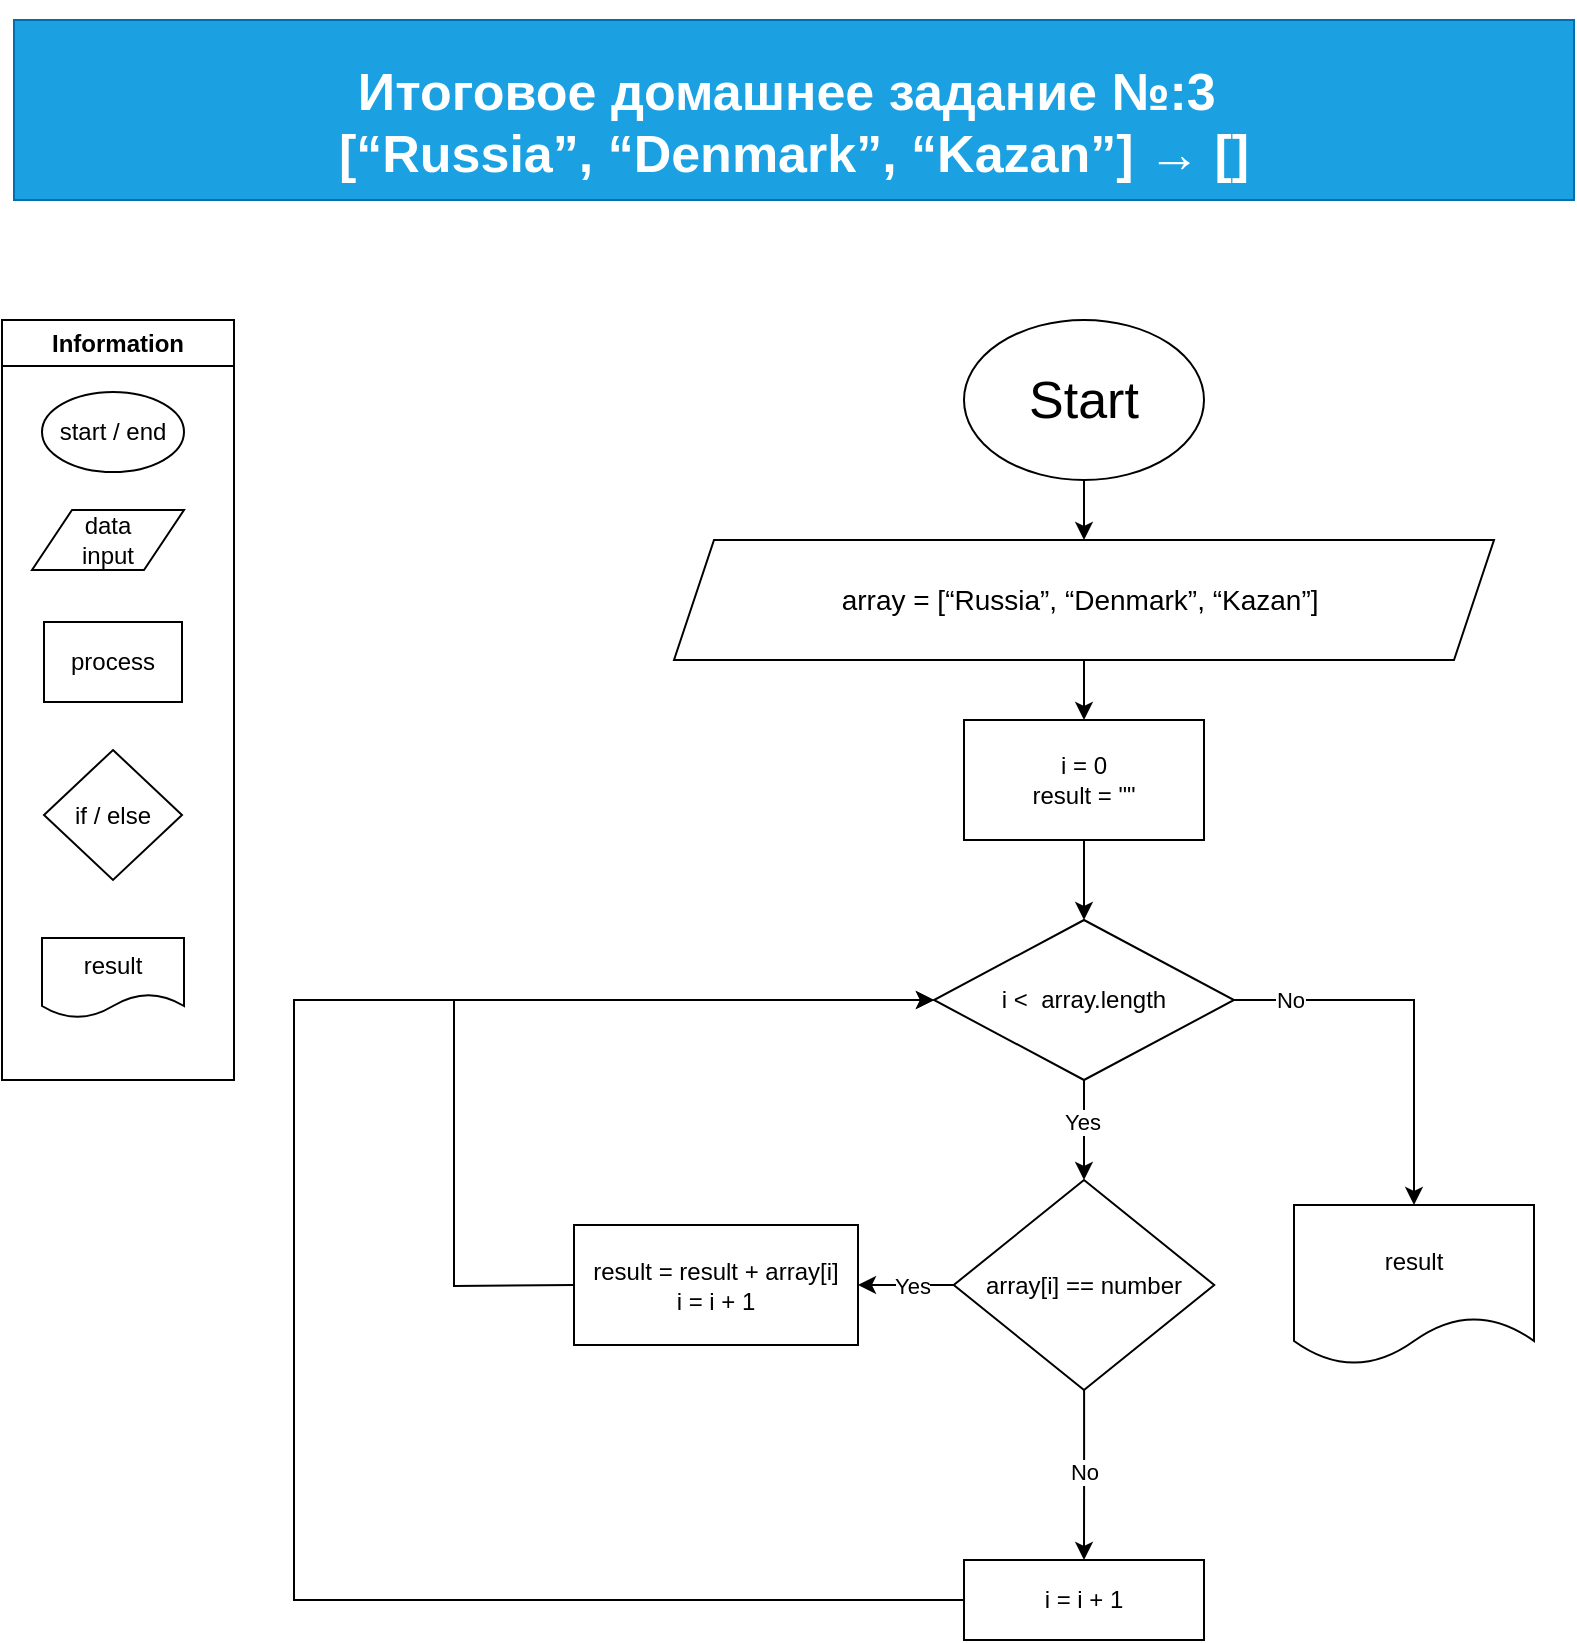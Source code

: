 <mxfile version="23.1.5" type="device">
  <diagram name="Страница — 1" id="3ngHZvdrytW89F6JeoqI">
    <mxGraphModel dx="1434" dy="844" grid="1" gridSize="10" guides="1" tooltips="1" connect="1" arrows="1" fold="1" page="1" pageScale="1" pageWidth="827" pageHeight="1169" math="0" shadow="0">
      <root>
        <mxCell id="0" />
        <mxCell id="1" parent="0" />
        <mxCell id="jCT3Bc8jbTBr8M0klGkr-1" value="Start" style="ellipse;whiteSpace=wrap;html=1;fontSize=26;fontFamily=Helvetica;" parent="1" vertex="1">
          <mxGeometry x="495" y="160" width="120" height="80" as="geometry" />
        </mxCell>
        <mxCell id="jCT3Bc8jbTBr8M0klGkr-2" value="" style="endArrow=classic;html=1;rounded=0;exitX=0.5;exitY=1;exitDx=0;exitDy=0;entryX=0.5;entryY=0;entryDx=0;entryDy=0;" parent="1" source="jCT3Bc8jbTBr8M0klGkr-1" target="NCkpswVvDA3_mtFuB1Wg-1" edge="1">
          <mxGeometry width="50" height="50" relative="1" as="geometry">
            <mxPoint x="565" y="470" as="sourcePoint" />
            <mxPoint x="555" y="280" as="targetPoint" />
          </mxGeometry>
        </mxCell>
        <mxCell id="JU1snuM1A_5mMVldpm_u-1" value="&lt;br style=&quot;border-color: var(--border-color);&quot;&gt;Итоговое домашнее задание №:3&amp;nbsp;&lt;br style=&quot;border-color: var(--border-color);&quot;&gt;[“Russia”, “Denmark”, “Kazan”] → []" style="text;html=1;spacing=5;spacingTop=-20;whiteSpace=wrap;overflow=hidden;rounded=0;fillColor=#1ba1e2;strokeColor=#006EAF;fontColor=#ffffff;align=center;fontStyle=1;fontSize=26;" parent="1" vertex="1">
          <mxGeometry x="20" y="10" width="780" height="90" as="geometry" />
        </mxCell>
        <mxCell id="JxUJZMgpZZbEwyPVfIzD-1" value="Information" style="swimlane;whiteSpace=wrap;html=1;" parent="1" vertex="1">
          <mxGeometry x="14" y="160" width="116" height="380" as="geometry">
            <mxRectangle x="14" y="100" width="140" height="30" as="alternateBounds" />
          </mxGeometry>
        </mxCell>
        <mxCell id="JxUJZMgpZZbEwyPVfIzD-2" value="start / end" style="ellipse;whiteSpace=wrap;html=1;" parent="JxUJZMgpZZbEwyPVfIzD-1" vertex="1">
          <mxGeometry x="20" y="36" width="71" height="40" as="geometry" />
        </mxCell>
        <mxCell id="JxUJZMgpZZbEwyPVfIzD-3" value="data &lt;br&gt;input" style="shape=parallelogram;perimeter=parallelogramPerimeter;whiteSpace=wrap;html=1;fixedSize=1;" parent="JxUJZMgpZZbEwyPVfIzD-1" vertex="1">
          <mxGeometry x="15" y="95" width="76" height="30" as="geometry" />
        </mxCell>
        <mxCell id="JxUJZMgpZZbEwyPVfIzD-4" value="process" style="rounded=0;whiteSpace=wrap;html=1;" parent="JxUJZMgpZZbEwyPVfIzD-1" vertex="1">
          <mxGeometry x="21" y="151" width="69" height="40" as="geometry" />
        </mxCell>
        <mxCell id="JxUJZMgpZZbEwyPVfIzD-5" value="result" style="shape=document;whiteSpace=wrap;html=1;boundedLbl=1;" parent="JxUJZMgpZZbEwyPVfIzD-1" vertex="1">
          <mxGeometry x="20" y="309" width="71" height="40" as="geometry" />
        </mxCell>
        <mxCell id="JxUJZMgpZZbEwyPVfIzD-6" value="if / else" style="rhombus;whiteSpace=wrap;html=1;" parent="JxUJZMgpZZbEwyPVfIzD-1" vertex="1">
          <mxGeometry x="21" y="215" width="69" height="65" as="geometry" />
        </mxCell>
        <mxCell id="NCkpswVvDA3_mtFuB1Wg-1" value="array =&amp;nbsp;[“Russia”, “Denmark”, “Kazan”]&amp;nbsp;" style="shape=parallelogram;perimeter=parallelogramPerimeter;whiteSpace=wrap;html=1;fixedSize=1;fontSize=14;" parent="1" vertex="1">
          <mxGeometry x="350" y="270" width="410" height="60" as="geometry" />
        </mxCell>
        <mxCell id="NCkpswVvDA3_mtFuB1Wg-3" value="" style="endArrow=classic;html=1;rounded=0;exitX=0.5;exitY=1;exitDx=0;exitDy=0;entryX=0.5;entryY=0;entryDx=0;entryDy=0;" parent="1" source="NCkpswVvDA3_mtFuB1Wg-1" target="NCkpswVvDA3_mtFuB1Wg-2" edge="1">
          <mxGeometry width="50" height="50" relative="1" as="geometry">
            <mxPoint x="555" y="340" as="sourcePoint" />
            <mxPoint x="555" y="560" as="targetPoint" />
          </mxGeometry>
        </mxCell>
        <mxCell id="NCkpswVvDA3_mtFuB1Wg-2" value="i = 0&lt;br&gt;result = &quot;&quot;" style="rounded=0;whiteSpace=wrap;html=1;" parent="1" vertex="1">
          <mxGeometry x="495" y="360" width="120" height="60" as="geometry" />
        </mxCell>
        <mxCell id="NCkpswVvDA3_mtFuB1Wg-5" value="" style="endArrow=classic;html=1;rounded=0;exitX=0.5;exitY=1;exitDx=0;exitDy=0;entryX=0.5;entryY=0;entryDx=0;entryDy=0;" parent="1" source="NCkpswVvDA3_mtFuB1Wg-2" target="NCkpswVvDA3_mtFuB1Wg-4" edge="1">
          <mxGeometry width="50" height="50" relative="1" as="geometry">
            <mxPoint x="555" y="450" as="sourcePoint" />
            <mxPoint x="555" y="560" as="targetPoint" />
          </mxGeometry>
        </mxCell>
        <mxCell id="NCkpswVvDA3_mtFuB1Wg-4" value="i &amp;lt;&amp;nbsp;&amp;nbsp;array.length" style="rhombus;whiteSpace=wrap;html=1;" parent="1" vertex="1">
          <mxGeometry x="480" y="460" width="150" height="80" as="geometry" />
        </mxCell>
        <mxCell id="NCkpswVvDA3_mtFuB1Wg-11" value="" style="endArrow=classic;html=1;rounded=0;exitX=0.5;exitY=1;exitDx=0;exitDy=0;entryX=0.5;entryY=0;entryDx=0;entryDy=0;" parent="1" source="NCkpswVvDA3_mtFuB1Wg-4" target="UQAt2kH8SCvdrtAHSddn-1" edge="1">
          <mxGeometry width="50" height="50" relative="1" as="geometry">
            <mxPoint x="555" y="540" as="sourcePoint" />
            <mxPoint x="555" y="585" as="targetPoint" />
            <Array as="points" />
          </mxGeometry>
        </mxCell>
        <mxCell id="NCkpswVvDA3_mtFuB1Wg-12" value="Yes" style="edgeLabel;html=1;align=center;verticalAlign=middle;resizable=0;points=[];" parent="NCkpswVvDA3_mtFuB1Wg-11" vertex="1" connectable="0">
          <mxGeometry x="-0.164" y="-1" relative="1" as="geometry">
            <mxPoint as="offset" />
          </mxGeometry>
        </mxCell>
        <mxCell id="MvEETtaLNXXJoNH26J3G-2" value="" style="edgeStyle=orthogonalEdgeStyle;rounded=0;orthogonalLoop=1;jettySize=auto;html=1;entryX=0.5;entryY=0;entryDx=0;entryDy=0;" parent="1" source="UQAt2kH8SCvdrtAHSddn-1" target="UQAt2kH8SCvdrtAHSddn-19" edge="1">
          <mxGeometry relative="1" as="geometry">
            <mxPoint x="554.995" y="775" as="targetPoint" />
          </mxGeometry>
        </mxCell>
        <mxCell id="I0Qg0y_7psvZnMjFQmYp-2" value="No" style="edgeLabel;html=1;align=center;verticalAlign=middle;resizable=0;points=[];" vertex="1" connectable="0" parent="MvEETtaLNXXJoNH26J3G-2">
          <mxGeometry x="-0.035" relative="1" as="geometry">
            <mxPoint as="offset" />
          </mxGeometry>
        </mxCell>
        <mxCell id="UQAt2kH8SCvdrtAHSddn-1" value="array[i] == number" style="rhombus;whiteSpace=wrap;html=1;" parent="1" vertex="1">
          <mxGeometry x="489.87" y="590" width="130.25" height="105" as="geometry" />
        </mxCell>
        <mxCell id="UQAt2kH8SCvdrtAHSddn-3" value="result = result + array[i]&lt;br style=&quot;border-color: var(--border-color);&quot;&gt;i = i + 1" style="rounded=0;whiteSpace=wrap;html=1;" parent="1" vertex="1">
          <mxGeometry x="300" y="612.5" width="142" height="60" as="geometry" />
        </mxCell>
        <mxCell id="UQAt2kH8SCvdrtAHSddn-4" value="" style="endArrow=classic;html=1;rounded=0;exitX=0;exitY=0.5;exitDx=0;exitDy=0;entryX=1;entryY=0.5;entryDx=0;entryDy=0;" parent="1" source="UQAt2kH8SCvdrtAHSddn-1" target="UQAt2kH8SCvdrtAHSddn-3" edge="1">
          <mxGeometry width="50" height="50" relative="1" as="geometry">
            <mxPoint x="647.12" y="670" as="sourcePoint" />
            <mxPoint x="697.12" y="620" as="targetPoint" />
          </mxGeometry>
        </mxCell>
        <mxCell id="I0Qg0y_7psvZnMjFQmYp-3" value="Yes" style="edgeLabel;html=1;align=center;verticalAlign=middle;resizable=0;points=[];" vertex="1" connectable="0" parent="UQAt2kH8SCvdrtAHSddn-4">
          <mxGeometry x="-0.128" y="-1" relative="1" as="geometry">
            <mxPoint y="1" as="offset" />
          </mxGeometry>
        </mxCell>
        <mxCell id="UQAt2kH8SCvdrtAHSddn-19" value="i = i + 1" style="whiteSpace=wrap;html=1;" parent="1" vertex="1">
          <mxGeometry x="495" y="780" width="120" height="40" as="geometry" />
        </mxCell>
        <mxCell id="UQAt2kH8SCvdrtAHSddn-22" value="" style="endArrow=classic;html=1;rounded=0;exitX=0;exitY=0.5;exitDx=0;exitDy=0;entryX=0;entryY=0.5;entryDx=0;entryDy=0;" parent="1" source="UQAt2kH8SCvdrtAHSddn-19" target="NCkpswVvDA3_mtFuB1Wg-4" edge="1">
          <mxGeometry width="50" height="50" relative="1" as="geometry">
            <mxPoint x="390" y="740" as="sourcePoint" />
            <mxPoint x="440" y="690" as="targetPoint" />
            <Array as="points">
              <mxPoint x="160" y="800" />
              <mxPoint x="160" y="500" />
            </Array>
          </mxGeometry>
        </mxCell>
        <mxCell id="UQAt2kH8SCvdrtAHSddn-24" value="" style="endArrow=classic;html=1;rounded=0;exitX=0;exitY=0.5;exitDx=0;exitDy=0;entryX=0;entryY=0.5;entryDx=0;entryDy=0;" parent="1" source="UQAt2kH8SCvdrtAHSddn-3" target="NCkpswVvDA3_mtFuB1Wg-4" edge="1">
          <mxGeometry width="50" height="50" relative="1" as="geometry">
            <mxPoint x="250" y="700" as="sourcePoint" />
            <mxPoint x="500" y="500" as="targetPoint" />
            <Array as="points">
              <mxPoint x="240" y="643" />
              <mxPoint x="240" y="500" />
            </Array>
          </mxGeometry>
        </mxCell>
        <mxCell id="K4VvaAnOZlt_cPw1KZeV-6" value="" style="endArrow=classic;html=1;rounded=0;exitX=1;exitY=0.5;exitDx=0;exitDy=0;entryX=0.5;entryY=0;entryDx=0;entryDy=0;" parent="1" source="NCkpswVvDA3_mtFuB1Wg-4" target="K4VvaAnOZlt_cPw1KZeV-12" edge="1">
          <mxGeometry width="50" height="50" relative="1" as="geometry">
            <mxPoint x="604" y="500" as="sourcePoint" />
            <mxPoint x="720" y="680" as="targetPoint" />
            <Array as="points">
              <mxPoint x="720" y="500" />
            </Array>
          </mxGeometry>
        </mxCell>
        <mxCell id="9NQiDWjdbilmGoPrn_O9-1" value="No" style="edgeLabel;html=1;align=center;verticalAlign=middle;resizable=0;points=[];" parent="K4VvaAnOZlt_cPw1KZeV-6" vertex="1" connectable="0">
          <mxGeometry x="-0.711" relative="1" as="geometry">
            <mxPoint as="offset" />
          </mxGeometry>
        </mxCell>
        <mxCell id="K4VvaAnOZlt_cPw1KZeV-12" value="result" style="shape=document;whiteSpace=wrap;html=1;boundedLbl=1;" parent="1" vertex="1">
          <mxGeometry x="660" y="602.5" width="120" height="80" as="geometry" />
        </mxCell>
      </root>
    </mxGraphModel>
  </diagram>
</mxfile>
